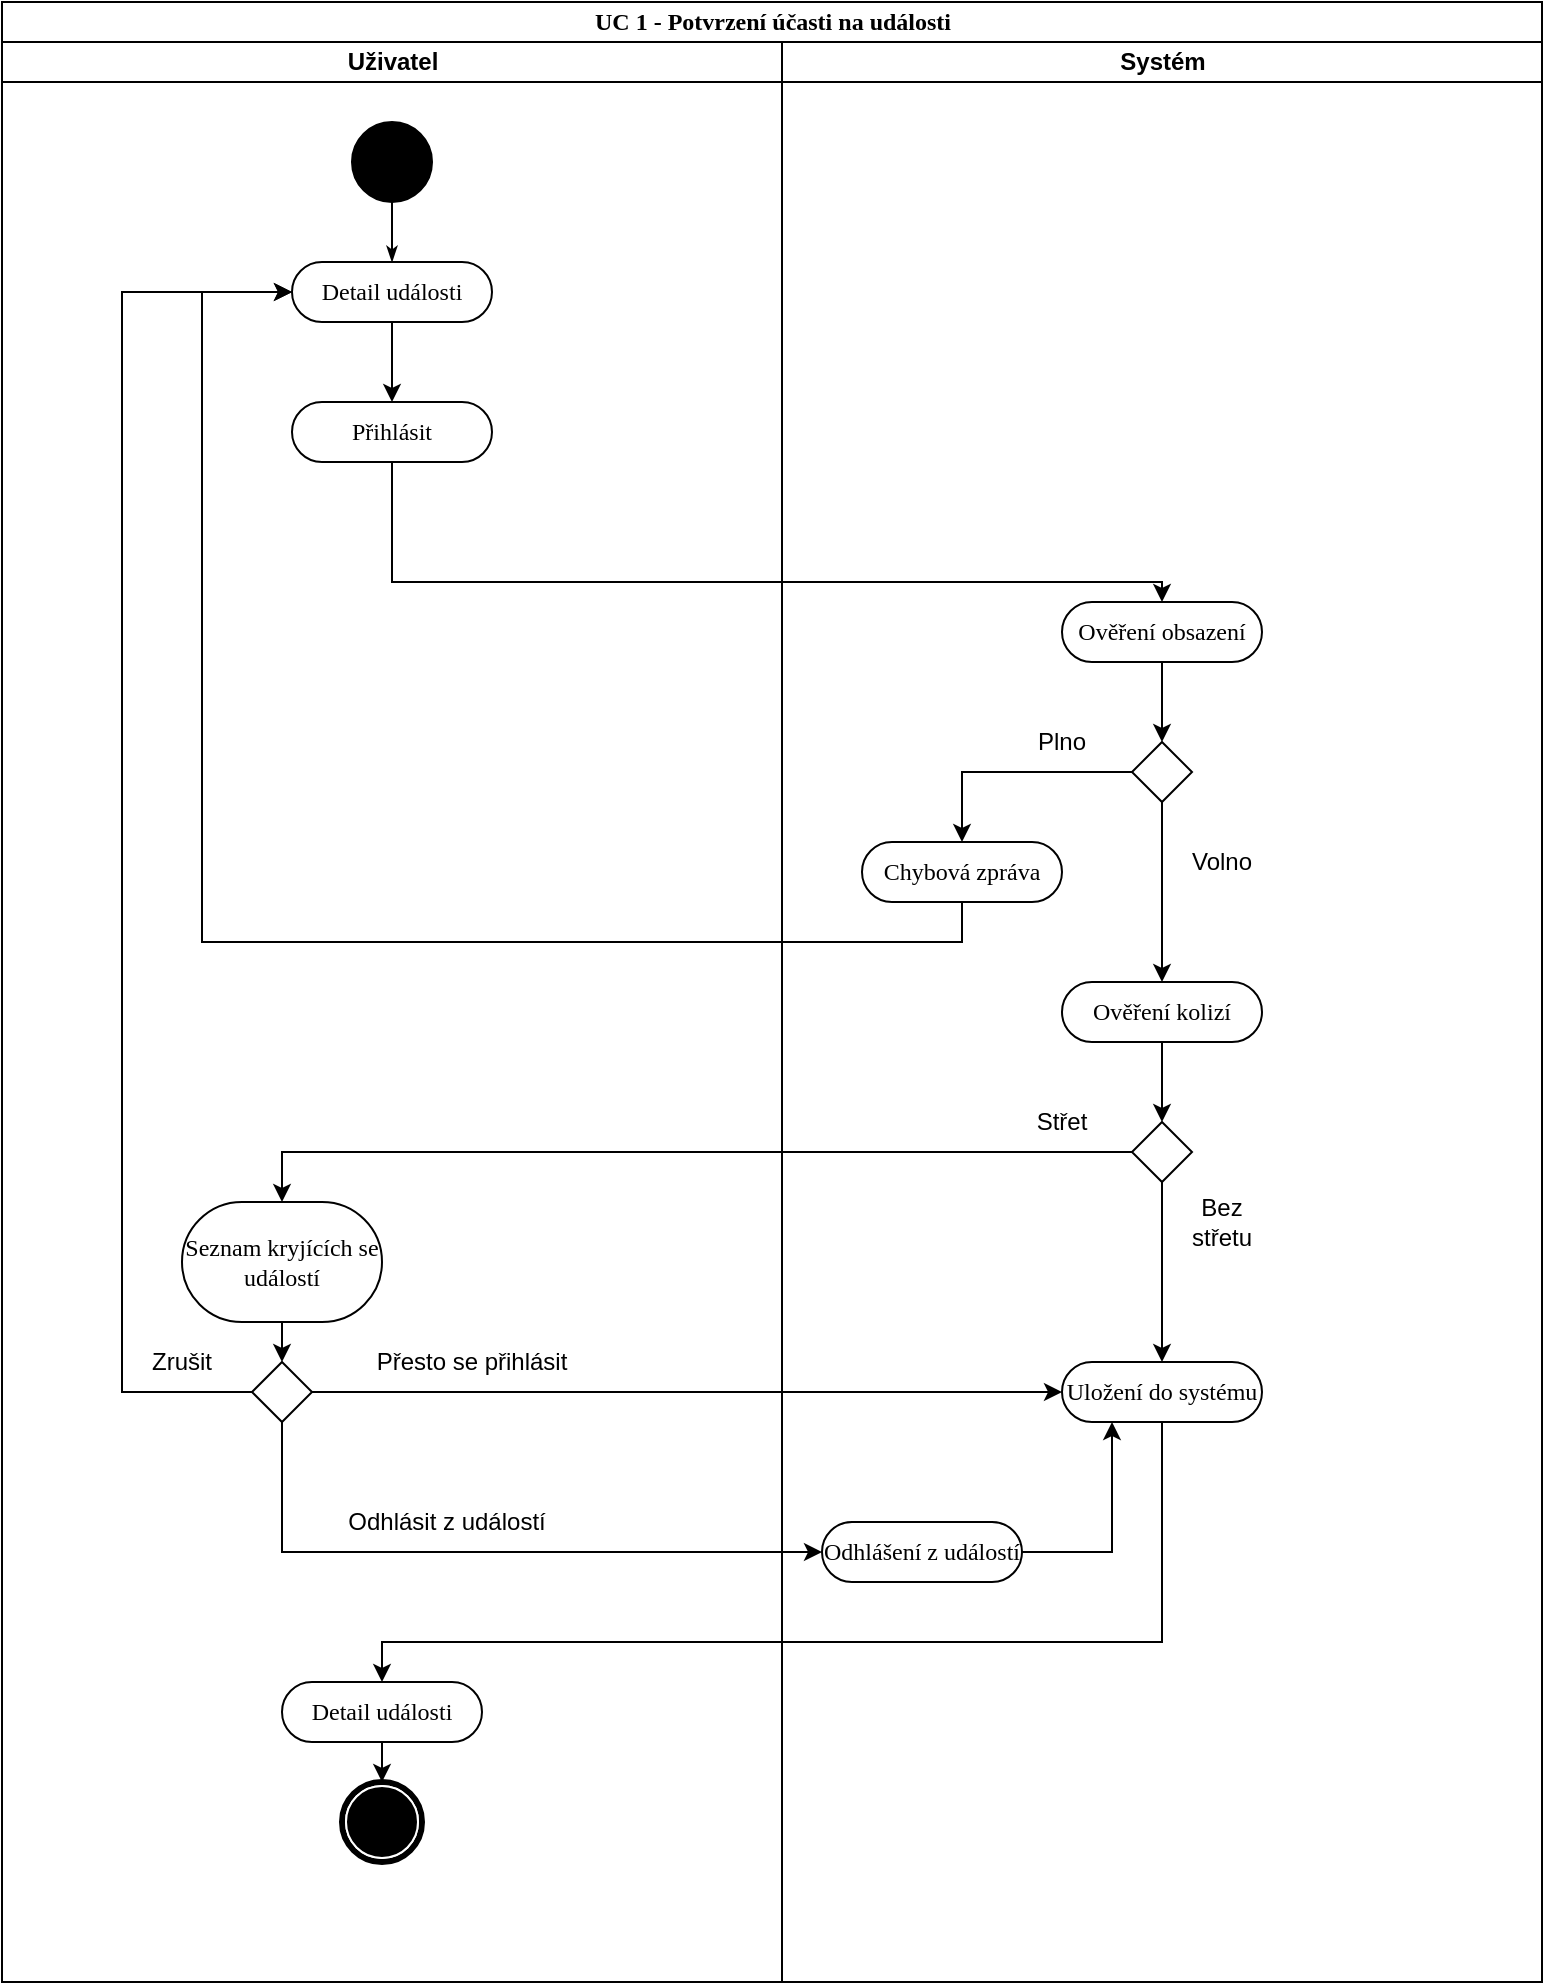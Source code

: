 <mxfile version="13.8.7" type="github">
  <diagram name="Page-1" id="0783ab3e-0a74-02c8-0abd-f7b4e66b4bec">
    <mxGraphModel dx="1422" dy="762" grid="1" gridSize="10" guides="1" tooltips="1" connect="1" arrows="1" fold="1" page="1" pageScale="1" pageWidth="850" pageHeight="1100" background="#ffffff" math="0" shadow="0">
      <root>
        <mxCell id="0" />
        <mxCell id="1" parent="0" />
        <mxCell id="1c1d494c118603dd-1" value="UC 1 - Potvrzení účasti na události" style="swimlane;html=1;childLayout=stackLayout;startSize=20;rounded=0;shadow=0;comic=0;labelBackgroundColor=none;strokeWidth=1;fontFamily=Verdana;fontSize=12;align=center;" parent="1" vertex="1">
          <mxGeometry x="40" y="20" width="770" height="990" as="geometry" />
        </mxCell>
        <mxCell id="1c1d494c118603dd-3" value="Uživatel" style="swimlane;html=1;startSize=20;" parent="1c1d494c118603dd-1" vertex="1">
          <mxGeometry y="20" width="390" height="970" as="geometry" />
        </mxCell>
        <mxCell id="60571a20871a0731-4" value="" style="ellipse;whiteSpace=wrap;html=1;rounded=0;shadow=0;comic=0;labelBackgroundColor=none;strokeWidth=1;fillColor=#000000;fontFamily=Verdana;fontSize=12;align=center;" parent="1c1d494c118603dd-3" vertex="1">
          <mxGeometry x="175" y="40" width="40" height="40" as="geometry" />
        </mxCell>
        <mxCell id="60571a20871a0731-8" value="Detail události" style="rounded=1;whiteSpace=wrap;html=1;shadow=0;comic=0;labelBackgroundColor=none;strokeWidth=1;fontFamily=Verdana;fontSize=12;align=center;arcSize=50;" parent="1c1d494c118603dd-3" vertex="1">
          <mxGeometry x="145" y="110" width="100" height="30" as="geometry" />
        </mxCell>
        <mxCell id="1c1d494c118603dd-27" style="edgeStyle=orthogonalEdgeStyle;rounded=0;html=1;labelBackgroundColor=none;startArrow=none;startFill=0;startSize=5;endArrow=classicThin;endFill=1;endSize=5;jettySize=auto;orthogonalLoop=1;strokeWidth=1;fontFamily=Verdana;fontSize=12" parent="1c1d494c118603dd-3" source="60571a20871a0731-4" target="60571a20871a0731-8" edge="1">
          <mxGeometry relative="1" as="geometry" />
        </mxCell>
        <mxCell id="60571a20871a0731-5" value="" style="shape=mxgraph.bpmn.shape;html=1;verticalLabelPosition=bottom;labelBackgroundColor=#ffffff;verticalAlign=top;perimeter=ellipsePerimeter;outline=end;symbol=terminate;rounded=0;shadow=0;comic=0;strokeWidth=1;fontFamily=Verdana;fontSize=12;align=center;" parent="1c1d494c118603dd-3" vertex="1">
          <mxGeometry x="170" y="870" width="40" height="40" as="geometry" />
        </mxCell>
        <mxCell id="C9J_RSHf58IaOL_2hDed-2" value="Přihlásit" style="rounded=1;whiteSpace=wrap;html=1;shadow=0;comic=0;labelBackgroundColor=none;strokeWidth=1;fontFamily=Verdana;fontSize=12;align=center;arcSize=50;" vertex="1" parent="1c1d494c118603dd-3">
          <mxGeometry x="145" y="180" width="100" height="30" as="geometry" />
        </mxCell>
        <mxCell id="C9J_RSHf58IaOL_2hDed-3" value="" style="edgeStyle=orthogonalEdgeStyle;rounded=0;orthogonalLoop=1;jettySize=auto;html=1;" edge="1" parent="1c1d494c118603dd-3" source="60571a20871a0731-8" target="C9J_RSHf58IaOL_2hDed-2">
          <mxGeometry relative="1" as="geometry" />
        </mxCell>
        <mxCell id="C9J_RSHf58IaOL_2hDed-16" value="Seznam kryjících se událostí" style="rounded=1;whiteSpace=wrap;html=1;shadow=0;comic=0;labelBackgroundColor=none;strokeWidth=1;fontFamily=Verdana;fontSize=12;align=center;arcSize=50;" vertex="1" parent="1c1d494c118603dd-3">
          <mxGeometry x="90" y="580" width="100" height="60" as="geometry" />
        </mxCell>
        <mxCell id="C9J_RSHf58IaOL_2hDed-25" value="Detail události" style="rounded=1;whiteSpace=wrap;html=1;shadow=0;comic=0;labelBackgroundColor=none;strokeWidth=1;fontFamily=Verdana;fontSize=12;align=center;arcSize=50;" vertex="1" parent="1c1d494c118603dd-3">
          <mxGeometry x="140" y="820" width="100" height="30" as="geometry" />
        </mxCell>
        <mxCell id="C9J_RSHf58IaOL_2hDed-26" value="" style="endArrow=classic;html=1;exitX=0.5;exitY=1;exitDx=0;exitDy=0;entryX=0.5;entryY=0;entryDx=0;entryDy=0;" edge="1" parent="1c1d494c118603dd-3" source="C9J_RSHf58IaOL_2hDed-25" target="60571a20871a0731-5">
          <mxGeometry width="50" height="50" relative="1" as="geometry">
            <mxPoint x="250" y="890" as="sourcePoint" />
            <mxPoint x="300" y="840" as="targetPoint" />
          </mxGeometry>
        </mxCell>
        <mxCell id="C9J_RSHf58IaOL_2hDed-27" value="" style="rhombus;" vertex="1" parent="1c1d494c118603dd-3">
          <mxGeometry x="125" y="660" width="30" height="30" as="geometry" />
        </mxCell>
        <mxCell id="C9J_RSHf58IaOL_2hDed-28" value="" style="endArrow=classic;html=1;exitX=0.5;exitY=1;exitDx=0;exitDy=0;entryX=0.5;entryY=0;entryDx=0;entryDy=0;" edge="1" parent="1c1d494c118603dd-3" source="C9J_RSHf58IaOL_2hDed-16" target="C9J_RSHf58IaOL_2hDed-27">
          <mxGeometry width="50" height="50" relative="1" as="geometry">
            <mxPoint x="230" y="710" as="sourcePoint" />
            <mxPoint x="280" y="660" as="targetPoint" />
          </mxGeometry>
        </mxCell>
        <mxCell id="C9J_RSHf58IaOL_2hDed-31" value="Přesto se přihlásit" style="text;html=1;strokeColor=none;fillColor=none;align=center;verticalAlign=middle;whiteSpace=wrap;rounded=0;" vertex="1" parent="1c1d494c118603dd-3">
          <mxGeometry x="180" y="650" width="110" height="20" as="geometry" />
        </mxCell>
        <mxCell id="C9J_RSHf58IaOL_2hDed-35" value="Odhlásit z událostí" style="text;html=1;strokeColor=none;fillColor=none;align=center;verticalAlign=middle;whiteSpace=wrap;rounded=0;" vertex="1" parent="1c1d494c118603dd-3">
          <mxGeometry x="155" y="730" width="135" height="20" as="geometry" />
        </mxCell>
        <mxCell id="C9J_RSHf58IaOL_2hDed-37" style="edgeStyle=orthogonalEdgeStyle;rounded=0;orthogonalLoop=1;jettySize=auto;html=1;exitX=0;exitY=0.5;exitDx=0;exitDy=0;entryX=0;entryY=0.5;entryDx=0;entryDy=0;" edge="1" parent="1c1d494c118603dd-3" source="C9J_RSHf58IaOL_2hDed-27" target="60571a20871a0731-8">
          <mxGeometry relative="1" as="geometry">
            <mxPoint x="60" y="120" as="targetPoint" />
            <Array as="points">
              <mxPoint x="60" y="675" />
              <mxPoint x="60" y="125" />
            </Array>
          </mxGeometry>
        </mxCell>
        <mxCell id="C9J_RSHf58IaOL_2hDed-39" value="Zrušit" style="text;html=1;strokeColor=none;fillColor=none;align=center;verticalAlign=middle;whiteSpace=wrap;rounded=0;" vertex="1" parent="1c1d494c118603dd-3">
          <mxGeometry x="70" y="650" width="40" height="20" as="geometry" />
        </mxCell>
        <mxCell id="C9J_RSHf58IaOL_2hDed-5" value="" style="edgeStyle=orthogonalEdgeStyle;rounded=0;orthogonalLoop=1;jettySize=auto;html=1;" edge="1" parent="1c1d494c118603dd-1" source="C9J_RSHf58IaOL_2hDed-2" target="C9J_RSHf58IaOL_2hDed-4">
          <mxGeometry relative="1" as="geometry">
            <Array as="points">
              <mxPoint x="195" y="290" />
              <mxPoint x="580" y="290" />
            </Array>
          </mxGeometry>
        </mxCell>
        <mxCell id="1c1d494c118603dd-4" value="Systém" style="swimlane;html=1;startSize=20;" parent="1c1d494c118603dd-1" vertex="1">
          <mxGeometry x="390" y="20" width="380" height="970" as="geometry" />
        </mxCell>
        <mxCell id="C9J_RSHf58IaOL_2hDed-4" value="Ověření obsazení" style="rounded=1;whiteSpace=wrap;html=1;shadow=0;comic=0;labelBackgroundColor=none;strokeWidth=1;fontFamily=Verdana;fontSize=12;align=center;arcSize=50;" vertex="1" parent="1c1d494c118603dd-4">
          <mxGeometry x="140" y="280" width="100" height="30" as="geometry" />
        </mxCell>
        <mxCell id="C9J_RSHf58IaOL_2hDed-6" value="" style="rhombus;" vertex="1" parent="1c1d494c118603dd-4">
          <mxGeometry x="175" y="350" width="30" height="30" as="geometry" />
        </mxCell>
        <mxCell id="C9J_RSHf58IaOL_2hDed-7" value="" style="endArrow=classic;html=1;entryX=0.5;entryY=0;entryDx=0;entryDy=0;exitX=0.5;exitY=1;exitDx=0;exitDy=0;" edge="1" parent="1c1d494c118603dd-4" source="C9J_RSHf58IaOL_2hDed-4" target="C9J_RSHf58IaOL_2hDed-6">
          <mxGeometry width="50" height="50" relative="1" as="geometry">
            <mxPoint x="180" y="500" as="sourcePoint" />
            <mxPoint x="230" y="450" as="targetPoint" />
          </mxGeometry>
        </mxCell>
        <mxCell id="C9J_RSHf58IaOL_2hDed-8" value="" style="endArrow=classic;html=1;exitX=0;exitY=0.5;exitDx=0;exitDy=0;entryX=0.5;entryY=0;entryDx=0;entryDy=0;rounded=0;" edge="1" parent="1c1d494c118603dd-4" source="C9J_RSHf58IaOL_2hDed-6" target="C9J_RSHf58IaOL_2hDed-9">
          <mxGeometry width="50" height="50" relative="1" as="geometry">
            <mxPoint x="150" y="540" as="sourcePoint" />
            <mxPoint x="90" y="365" as="targetPoint" />
            <Array as="points">
              <mxPoint x="90" y="365" />
            </Array>
          </mxGeometry>
        </mxCell>
        <mxCell id="C9J_RSHf58IaOL_2hDed-9" value="Chybová zpráva" style="rounded=1;whiteSpace=wrap;html=1;shadow=0;comic=0;labelBackgroundColor=none;strokeWidth=1;fontFamily=Verdana;fontSize=12;align=center;arcSize=50;" vertex="1" parent="1c1d494c118603dd-4">
          <mxGeometry x="40" y="400" width="100" height="30" as="geometry" />
        </mxCell>
        <mxCell id="C9J_RSHf58IaOL_2hDed-11" value="Plno" style="text;html=1;strokeColor=none;fillColor=none;align=center;verticalAlign=middle;whiteSpace=wrap;rounded=0;" vertex="1" parent="1c1d494c118603dd-4">
          <mxGeometry x="120" y="340" width="40" height="20" as="geometry" />
        </mxCell>
        <mxCell id="C9J_RSHf58IaOL_2hDed-12" value="" style="endArrow=classic;html=1;exitX=0.5;exitY=1;exitDx=0;exitDy=0;" edge="1" parent="1c1d494c118603dd-4" source="C9J_RSHf58IaOL_2hDed-6">
          <mxGeometry width="50" height="50" relative="1" as="geometry">
            <mxPoint x="160" y="590" as="sourcePoint" />
            <mxPoint x="190" y="470" as="targetPoint" />
          </mxGeometry>
        </mxCell>
        <mxCell id="C9J_RSHf58IaOL_2hDed-13" value="Ověření kolizí" style="rounded=1;whiteSpace=wrap;html=1;shadow=0;comic=0;labelBackgroundColor=none;strokeWidth=1;fontFamily=Verdana;fontSize=12;align=center;arcSize=50;" vertex="1" parent="1c1d494c118603dd-4">
          <mxGeometry x="140" y="470" width="100" height="30" as="geometry" />
        </mxCell>
        <mxCell id="C9J_RSHf58IaOL_2hDed-14" value="" style="rhombus;" vertex="1" parent="1c1d494c118603dd-4">
          <mxGeometry x="175" y="540" width="30" height="30" as="geometry" />
        </mxCell>
        <mxCell id="C9J_RSHf58IaOL_2hDed-15" value="" style="endArrow=classic;html=1;entryX=0.5;entryY=0;entryDx=0;entryDy=0;exitX=0.5;exitY=1;exitDx=0;exitDy=0;" edge="1" parent="1c1d494c118603dd-4" target="C9J_RSHf58IaOL_2hDed-14">
          <mxGeometry width="50" height="50" relative="1" as="geometry">
            <mxPoint x="190" y="500" as="sourcePoint" />
            <mxPoint x="-200" y="600" as="targetPoint" />
          </mxGeometry>
        </mxCell>
        <mxCell id="C9J_RSHf58IaOL_2hDed-19" value="Střet" style="text;html=1;strokeColor=none;fillColor=none;align=center;verticalAlign=middle;whiteSpace=wrap;rounded=0;" vertex="1" parent="1c1d494c118603dd-4">
          <mxGeometry x="120" y="530" width="40" height="20" as="geometry" />
        </mxCell>
        <mxCell id="C9J_RSHf58IaOL_2hDed-20" value="" style="endArrow=classic;html=1;rounded=0;exitX=0.5;exitY=1;exitDx=0;exitDy=0;entryX=0.5;entryY=0;entryDx=0;entryDy=0;" edge="1" parent="1c1d494c118603dd-4" source="C9J_RSHf58IaOL_2hDed-14" target="C9J_RSHf58IaOL_2hDed-23">
          <mxGeometry width="50" height="50" relative="1" as="geometry">
            <mxPoint x="180" y="780" as="sourcePoint" />
            <mxPoint x="190" y="640" as="targetPoint" />
          </mxGeometry>
        </mxCell>
        <mxCell id="C9J_RSHf58IaOL_2hDed-21" value="Volno" style="text;html=1;strokeColor=none;fillColor=none;align=center;verticalAlign=middle;whiteSpace=wrap;rounded=0;" vertex="1" parent="1c1d494c118603dd-4">
          <mxGeometry x="200" y="400" width="40" height="20" as="geometry" />
        </mxCell>
        <mxCell id="C9J_RSHf58IaOL_2hDed-22" value="Bez střetu" style="text;html=1;strokeColor=none;fillColor=none;align=center;verticalAlign=middle;whiteSpace=wrap;rounded=0;" vertex="1" parent="1c1d494c118603dd-4">
          <mxGeometry x="200" y="580" width="40" height="20" as="geometry" />
        </mxCell>
        <mxCell id="C9J_RSHf58IaOL_2hDed-23" value="Uložení do systému" style="rounded=1;whiteSpace=wrap;html=1;shadow=0;comic=0;labelBackgroundColor=none;strokeWidth=1;fontFamily=Verdana;fontSize=12;align=center;arcSize=50;" vertex="1" parent="1c1d494c118603dd-4">
          <mxGeometry x="140" y="660" width="100" height="30" as="geometry" />
        </mxCell>
        <mxCell id="C9J_RSHf58IaOL_2hDed-36" style="edgeStyle=orthogonalEdgeStyle;rounded=0;orthogonalLoop=1;jettySize=auto;html=1;exitX=1;exitY=0.5;exitDx=0;exitDy=0;entryX=0.25;entryY=1;entryDx=0;entryDy=0;" edge="1" parent="1c1d494c118603dd-4" source="C9J_RSHf58IaOL_2hDed-32" target="C9J_RSHf58IaOL_2hDed-23">
          <mxGeometry relative="1" as="geometry" />
        </mxCell>
        <mxCell id="C9J_RSHf58IaOL_2hDed-32" value="Odhlášení z událostí" style="rounded=1;whiteSpace=wrap;html=1;shadow=0;comic=0;labelBackgroundColor=none;strokeWidth=1;fontFamily=Verdana;fontSize=12;align=center;arcSize=50;" vertex="1" parent="1c1d494c118603dd-4">
          <mxGeometry x="20" y="740" width="100" height="30" as="geometry" />
        </mxCell>
        <mxCell id="C9J_RSHf58IaOL_2hDed-10" value="" style="edgeStyle=orthogonalEdgeStyle;rounded=0;orthogonalLoop=1;jettySize=auto;html=1;exitX=0.5;exitY=1;exitDx=0;exitDy=0;entryX=0;entryY=0.5;entryDx=0;entryDy=0;" edge="1" parent="1c1d494c118603dd-1" source="C9J_RSHf58IaOL_2hDed-9" target="60571a20871a0731-8">
          <mxGeometry relative="1" as="geometry">
            <mxPoint x="205" y="240" as="sourcePoint" />
            <mxPoint x="590" y="310" as="targetPoint" />
            <Array as="points">
              <mxPoint x="480" y="470" />
              <mxPoint x="100" y="470" />
              <mxPoint x="100" y="145" />
            </Array>
          </mxGeometry>
        </mxCell>
        <mxCell id="C9J_RSHf58IaOL_2hDed-17" value="" style="endArrow=classic;html=1;exitX=0;exitY=0.5;exitDx=0;exitDy=0;entryX=0.5;entryY=0;entryDx=0;entryDy=0;rounded=0;" edge="1" parent="1c1d494c118603dd-1" source="C9J_RSHf58IaOL_2hDed-14" target="C9J_RSHf58IaOL_2hDed-16">
          <mxGeometry width="50" height="50" relative="1" as="geometry">
            <mxPoint x="470" y="600" as="sourcePoint" />
            <mxPoint x="520" y="550" as="targetPoint" />
            <Array as="points">
              <mxPoint x="140" y="575" />
            </Array>
          </mxGeometry>
        </mxCell>
        <mxCell id="C9J_RSHf58IaOL_2hDed-24" value="" style="endArrow=classic;html=1;exitX=0.5;exitY=1;exitDx=0;exitDy=0;rounded=0;entryX=0.5;entryY=0;entryDx=0;entryDy=0;" edge="1" parent="1c1d494c118603dd-1" source="C9J_RSHf58IaOL_2hDed-23" target="C9J_RSHf58IaOL_2hDed-25">
          <mxGeometry width="50" height="50" relative="1" as="geometry">
            <mxPoint x="580" y="790" as="sourcePoint" />
            <mxPoint x="190" y="800" as="targetPoint" />
            <Array as="points">
              <mxPoint x="580" y="820" />
              <mxPoint x="190" y="820" />
            </Array>
          </mxGeometry>
        </mxCell>
        <mxCell id="C9J_RSHf58IaOL_2hDed-30" style="edgeStyle=orthogonalEdgeStyle;rounded=0;orthogonalLoop=1;jettySize=auto;html=1;exitX=1;exitY=0.5;exitDx=0;exitDy=0;entryX=0;entryY=0.5;entryDx=0;entryDy=0;" edge="1" parent="1c1d494c118603dd-1" source="C9J_RSHf58IaOL_2hDed-27" target="C9J_RSHf58IaOL_2hDed-23">
          <mxGeometry relative="1" as="geometry" />
        </mxCell>
        <mxCell id="C9J_RSHf58IaOL_2hDed-34" style="edgeStyle=orthogonalEdgeStyle;rounded=0;orthogonalLoop=1;jettySize=auto;html=1;exitX=0.5;exitY=1;exitDx=0;exitDy=0;entryX=0;entryY=0.5;entryDx=0;entryDy=0;" edge="1" parent="1c1d494c118603dd-1" source="C9J_RSHf58IaOL_2hDed-27" target="C9J_RSHf58IaOL_2hDed-32">
          <mxGeometry relative="1" as="geometry" />
        </mxCell>
      </root>
    </mxGraphModel>
  </diagram>
</mxfile>
